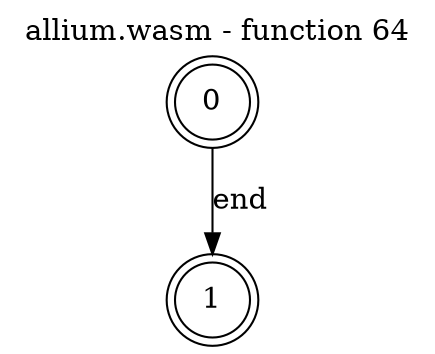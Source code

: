 digraph finite_state_machine {
    label = "allium.wasm - function 64"
    labelloc =  t
    labelfontsize = 16
    labelfontcolor = black
    labelfontname = "Helvetica"
    node [shape = doublecircle]; 0 1;
    node [shape = circle];
    0 -> 1[label = "end"];
}
